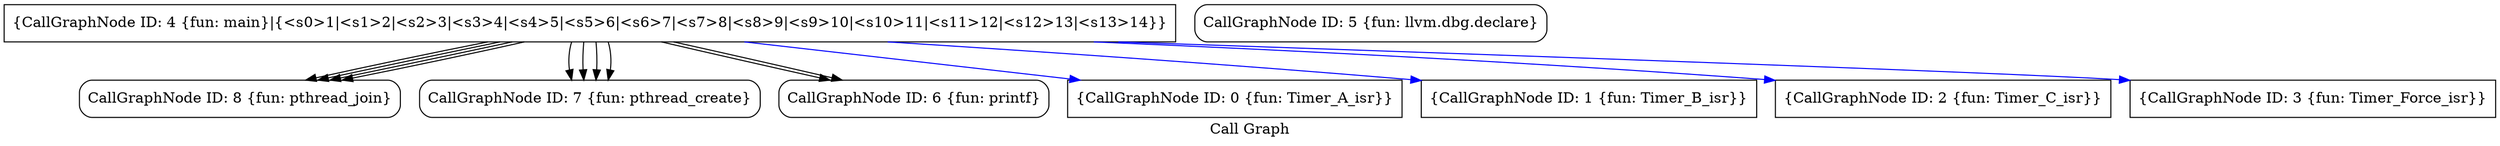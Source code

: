 digraph "Call Graph" {
	label="Call Graph";

	Node0x1669830 [shape=record,shape=Mrecord,label="{CallGraphNode ID: 8 \{fun: pthread_join\}}"];
	Node0x1669750 [shape=record,shape=Mrecord,label="{CallGraphNode ID: 7 \{fun: pthread_create\}}"];
	Node0x1669670 [shape=record,shape=Mrecord,label="{CallGraphNode ID: 6 \{fun: printf\}}"];
	Node0x1669590 [shape=record,shape=Mrecord,label="{CallGraphNode ID: 5 \{fun: llvm.dbg.declare\}}"];
	Node0x16694b0 [shape=record,shape=box,label="{CallGraphNode ID: 4 \{fun: main\}|{<s0>1|<s1>2|<s2>3|<s3>4|<s4>5|<s5>6|<s6>7|<s7>8|<s8>9|<s9>10|<s10>11|<s11>12|<s12>13|<s13>14}}"];
	Node0x16694b0:s0 -> Node0x1669670[color=black];
	Node0x16694b0:s1 -> Node0x1669750[color=black];
	Node0x16694b0:s2 -> Node0x1669750[color=black];
	Node0x16694b0:s3 -> Node0x1669750[color=black];
	Node0x16694b0:s4 -> Node0x1669750[color=black];
	Node0x16694b0:s5 -> Node0x1669830[color=black];
	Node0x16694b0:s6 -> Node0x1669830[color=black];
	Node0x16694b0:s7 -> Node0x1669830[color=black];
	Node0x16694b0:s8 -> Node0x1669830[color=black];
	Node0x16694b0:s9 -> Node0x1669670[color=black];
	Node0x16694b0:s10 -> Node0x1669050[color=blue];
	Node0x16694b0:s11 -> Node0x1669210[color=blue];
	Node0x16694b0:s12 -> Node0x16692f0[color=blue];
	Node0x16694b0:s13 -> Node0x16693d0[color=blue];
	Node0x16693d0 [shape=record,shape=box,label="{CallGraphNode ID: 3 \{fun: Timer_Force_isr\}}"];
	Node0x16692f0 [shape=record,shape=box,label="{CallGraphNode ID: 2 \{fun: Timer_C_isr\}}"];
	Node0x1669210 [shape=record,shape=box,label="{CallGraphNode ID: 1 \{fun: Timer_B_isr\}}"];
	Node0x1669050 [shape=record,shape=box,label="{CallGraphNode ID: 0 \{fun: Timer_A_isr\}}"];
}
